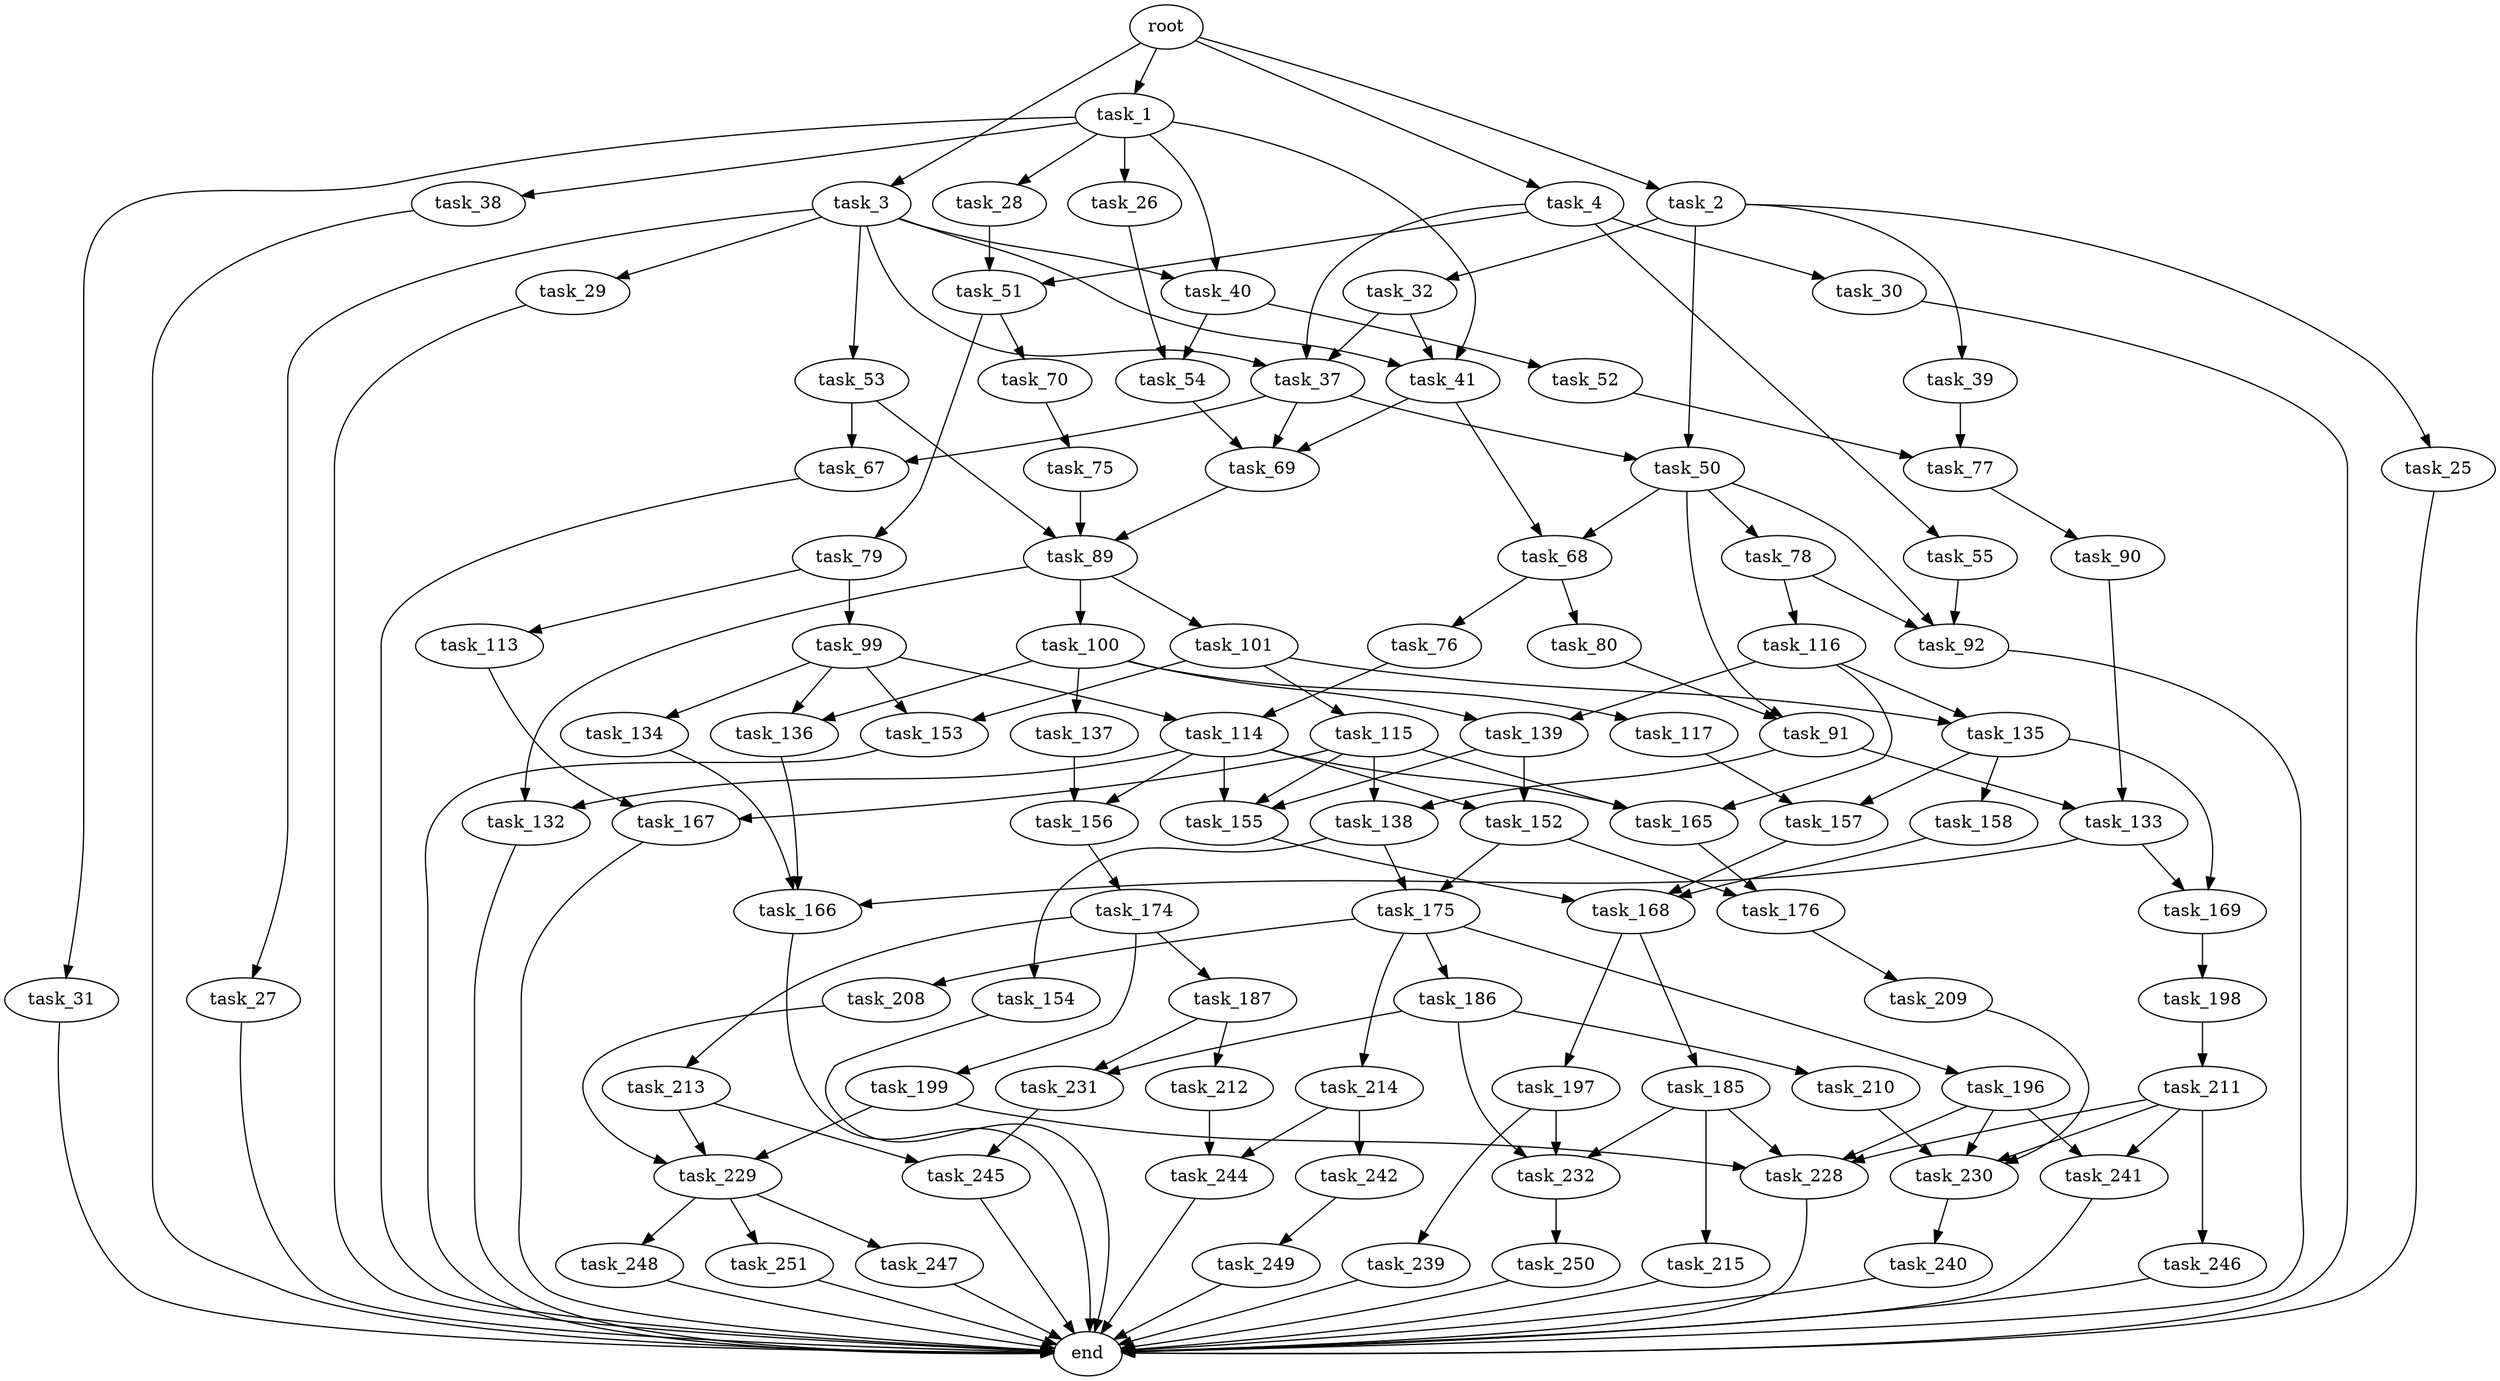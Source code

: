 digraph G {
  root [size="0.000000"];
  task_1 [size="3265860359.000000"];
  task_2 [size="134217728000.000000"];
  task_3 [size="463017443778.000000"];
  task_4 [size="30902322588.000000"];
  task_26 [size="8589934592.000000"];
  task_28 [size="28991029248.000000"];
  task_31 [size="4427209658.000000"];
  task_38 [size="329632652908.000000"];
  task_40 [size="317757339026.000000"];
  task_41 [size="174940217227.000000"];
  task_25 [size="286797451376.000000"];
  task_32 [size="266863238054.000000"];
  task_39 [size="56198881559.000000"];
  task_50 [size="89746334806.000000"];
  task_27 [size="782757789696.000000"];
  task_29 [size="368293445632.000000"];
  task_37 [size="1073741824000.000000"];
  task_53 [size="28991029248.000000"];
  task_30 [size="992675446360.000000"];
  task_51 [size="26810672067.000000"];
  task_55 [size="3881958787.000000"];
  end [size="0.000000"];
  task_54 [size="128229483173.000000"];
  task_67 [size="23510409372.000000"];
  task_69 [size="8160299362.000000"];
  task_77 [size="1073741824000.000000"];
  task_52 [size="69309186367.000000"];
  task_68 [size="1073741824000.000000"];
  task_78 [size="104694768059.000000"];
  task_91 [size="134217728000.000000"];
  task_92 [size="327695229509.000000"];
  task_70 [size="16543112208.000000"];
  task_79 [size="231928233984.000000"];
  task_89 [size="136102754160.000000"];
  task_76 [size="368293445632.000000"];
  task_80 [size="593719206814.000000"];
  task_75 [size="453163448117.000000"];
  task_114 [size="837562095846.000000"];
  task_90 [size="549755813888.000000"];
  task_116 [size="8589934592.000000"];
  task_99 [size="23925910788.000000"];
  task_113 [size="624206555440.000000"];
  task_100 [size="1073741824000.000000"];
  task_101 [size="68719476736.000000"];
  task_132 [size="87164174135.000000"];
  task_133 [size="134642473157.000000"];
  task_138 [size="1924287944.000000"];
  task_134 [size="46390748541.000000"];
  task_136 [size="40099963621.000000"];
  task_153 [size="3654630680.000000"];
  task_117 [size="133427256681.000000"];
  task_137 [size="5279380348.000000"];
  task_139 [size="115426261256.000000"];
  task_115 [size="28991029248.000000"];
  task_135 [size="16303061550.000000"];
  task_167 [size="633494874480.000000"];
  task_152 [size="440863522873.000000"];
  task_155 [size="24535945575.000000"];
  task_156 [size="1073741824000.000000"];
  task_165 [size="782757789696.000000"];
  task_157 [size="43482031668.000000"];
  task_166 [size="1073741824000.000000"];
  task_169 [size="534689494766.000000"];
  task_158 [size="368293445632.000000"];
  task_154 [size="2019515334.000000"];
  task_175 [size="242782646352.000000"];
  task_176 [size="2463565718.000000"];
  task_168 [size="458120123648.000000"];
  task_174 [size="17392519064.000000"];
  task_185 [size="5382590359.000000"];
  task_197 [size="44862311326.000000"];
  task_198 [size="549755813888.000000"];
  task_187 [size="1929813562.000000"];
  task_199 [size="48018852568.000000"];
  task_213 [size="8589934592.000000"];
  task_186 [size="28991029248.000000"];
  task_196 [size="231928233984.000000"];
  task_208 [size="549755813888.000000"];
  task_214 [size="191818053477.000000"];
  task_209 [size="1073741824000.000000"];
  task_215 [size="10131425540.000000"];
  task_228 [size="12375657214.000000"];
  task_232 [size="203546088671.000000"];
  task_210 [size="133757543462.000000"];
  task_231 [size="368293445632.000000"];
  task_212 [size="3676870501.000000"];
  task_230 [size="475213585320.000000"];
  task_241 [size="417893842868.000000"];
  task_239 [size="40259838744.000000"];
  task_211 [size="35531724774.000000"];
  task_229 [size="368293445632.000000"];
  task_246 [size="861817252.000000"];
  task_244 [size="1073741824000.000000"];
  task_245 [size="134217728000.000000"];
  task_242 [size="231928233984.000000"];
  task_247 [size="549755813888.000000"];
  task_248 [size="782757789696.000000"];
  task_251 [size="226133371515.000000"];
  task_240 [size="85968775231.000000"];
  task_250 [size="3323174003.000000"];
  task_249 [size="4128743482.000000"];

  root -> task_1 [size="1.000000"];
  root -> task_2 [size="1.000000"];
  root -> task_3 [size="1.000000"];
  root -> task_4 [size="1.000000"];
  task_1 -> task_26 [size="75497472.000000"];
  task_1 -> task_28 [size="75497472.000000"];
  task_1 -> task_31 [size="75497472.000000"];
  task_1 -> task_38 [size="75497472.000000"];
  task_1 -> task_40 [size="75497472.000000"];
  task_1 -> task_41 [size="75497472.000000"];
  task_2 -> task_25 [size="209715200.000000"];
  task_2 -> task_32 [size="209715200.000000"];
  task_2 -> task_39 [size="209715200.000000"];
  task_2 -> task_50 [size="209715200.000000"];
  task_3 -> task_27 [size="301989888.000000"];
  task_3 -> task_29 [size="301989888.000000"];
  task_3 -> task_37 [size="301989888.000000"];
  task_3 -> task_40 [size="301989888.000000"];
  task_3 -> task_41 [size="301989888.000000"];
  task_3 -> task_53 [size="301989888.000000"];
  task_4 -> task_30 [size="536870912.000000"];
  task_4 -> task_37 [size="536870912.000000"];
  task_4 -> task_51 [size="536870912.000000"];
  task_4 -> task_55 [size="536870912.000000"];
  task_26 -> task_54 [size="33554432.000000"];
  task_28 -> task_51 [size="75497472.000000"];
  task_31 -> end [size="1.000000"];
  task_38 -> end [size="1.000000"];
  task_40 -> task_52 [size="209715200.000000"];
  task_40 -> task_54 [size="209715200.000000"];
  task_41 -> task_68 [size="301989888.000000"];
  task_41 -> task_69 [size="301989888.000000"];
  task_25 -> end [size="1.000000"];
  task_32 -> task_37 [size="301989888.000000"];
  task_32 -> task_41 [size="301989888.000000"];
  task_39 -> task_77 [size="209715200.000000"];
  task_50 -> task_68 [size="411041792.000000"];
  task_50 -> task_78 [size="411041792.000000"];
  task_50 -> task_91 [size="411041792.000000"];
  task_50 -> task_92 [size="411041792.000000"];
  task_27 -> end [size="1.000000"];
  task_29 -> end [size="1.000000"];
  task_37 -> task_50 [size="838860800.000000"];
  task_37 -> task_67 [size="838860800.000000"];
  task_37 -> task_69 [size="838860800.000000"];
  task_53 -> task_67 [size="75497472.000000"];
  task_53 -> task_89 [size="75497472.000000"];
  task_30 -> end [size="1.000000"];
  task_51 -> task_70 [size="33554432.000000"];
  task_51 -> task_79 [size="33554432.000000"];
  task_55 -> task_92 [size="411041792.000000"];
  task_54 -> task_69 [size="411041792.000000"];
  task_67 -> end [size="1.000000"];
  task_69 -> task_89 [size="209715200.000000"];
  task_77 -> task_90 [size="838860800.000000"];
  task_52 -> task_77 [size="209715200.000000"];
  task_68 -> task_76 [size="838860800.000000"];
  task_68 -> task_80 [size="838860800.000000"];
  task_78 -> task_92 [size="411041792.000000"];
  task_78 -> task_116 [size="411041792.000000"];
  task_91 -> task_133 [size="209715200.000000"];
  task_91 -> task_138 [size="209715200.000000"];
  task_92 -> end [size="1.000000"];
  task_70 -> task_75 [size="301989888.000000"];
  task_79 -> task_99 [size="301989888.000000"];
  task_79 -> task_113 [size="301989888.000000"];
  task_89 -> task_100 [size="301989888.000000"];
  task_89 -> task_101 [size="301989888.000000"];
  task_89 -> task_132 [size="301989888.000000"];
  task_76 -> task_114 [size="411041792.000000"];
  task_80 -> task_91 [size="411041792.000000"];
  task_75 -> task_89 [size="679477248.000000"];
  task_114 -> task_132 [size="679477248.000000"];
  task_114 -> task_152 [size="679477248.000000"];
  task_114 -> task_155 [size="679477248.000000"];
  task_114 -> task_156 [size="679477248.000000"];
  task_114 -> task_165 [size="679477248.000000"];
  task_90 -> task_133 [size="536870912.000000"];
  task_116 -> task_135 [size="33554432.000000"];
  task_116 -> task_139 [size="33554432.000000"];
  task_116 -> task_165 [size="33554432.000000"];
  task_99 -> task_114 [size="411041792.000000"];
  task_99 -> task_134 [size="411041792.000000"];
  task_99 -> task_136 [size="411041792.000000"];
  task_99 -> task_153 [size="411041792.000000"];
  task_113 -> task_167 [size="536870912.000000"];
  task_100 -> task_117 [size="838860800.000000"];
  task_100 -> task_136 [size="838860800.000000"];
  task_100 -> task_137 [size="838860800.000000"];
  task_100 -> task_139 [size="838860800.000000"];
  task_101 -> task_115 [size="134217728.000000"];
  task_101 -> task_135 [size="134217728.000000"];
  task_101 -> task_153 [size="134217728.000000"];
  task_132 -> end [size="1.000000"];
  task_133 -> task_166 [size="209715200.000000"];
  task_133 -> task_169 [size="209715200.000000"];
  task_138 -> task_154 [size="33554432.000000"];
  task_138 -> task_175 [size="33554432.000000"];
  task_134 -> task_166 [size="838860800.000000"];
  task_136 -> task_166 [size="33554432.000000"];
  task_153 -> end [size="1.000000"];
  task_117 -> task_157 [size="301989888.000000"];
  task_137 -> task_156 [size="134217728.000000"];
  task_139 -> task_152 [size="411041792.000000"];
  task_139 -> task_155 [size="411041792.000000"];
  task_115 -> task_138 [size="75497472.000000"];
  task_115 -> task_155 [size="75497472.000000"];
  task_115 -> task_165 [size="75497472.000000"];
  task_115 -> task_167 [size="75497472.000000"];
  task_135 -> task_157 [size="33554432.000000"];
  task_135 -> task_158 [size="33554432.000000"];
  task_135 -> task_169 [size="33554432.000000"];
  task_167 -> end [size="1.000000"];
  task_152 -> task_175 [size="301989888.000000"];
  task_152 -> task_176 [size="301989888.000000"];
  task_155 -> task_168 [size="838860800.000000"];
  task_156 -> task_174 [size="838860800.000000"];
  task_165 -> task_176 [size="679477248.000000"];
  task_157 -> task_168 [size="679477248.000000"];
  task_166 -> end [size="1.000000"];
  task_169 -> task_198 [size="411041792.000000"];
  task_158 -> task_168 [size="411041792.000000"];
  task_154 -> end [size="1.000000"];
  task_175 -> task_186 [size="209715200.000000"];
  task_175 -> task_196 [size="209715200.000000"];
  task_175 -> task_208 [size="209715200.000000"];
  task_175 -> task_214 [size="209715200.000000"];
  task_176 -> task_209 [size="134217728.000000"];
  task_168 -> task_185 [size="838860800.000000"];
  task_168 -> task_197 [size="838860800.000000"];
  task_174 -> task_187 [size="411041792.000000"];
  task_174 -> task_199 [size="411041792.000000"];
  task_174 -> task_213 [size="411041792.000000"];
  task_185 -> task_215 [size="209715200.000000"];
  task_185 -> task_228 [size="209715200.000000"];
  task_185 -> task_232 [size="209715200.000000"];
  task_197 -> task_232 [size="33554432.000000"];
  task_197 -> task_239 [size="33554432.000000"];
  task_198 -> task_211 [size="536870912.000000"];
  task_187 -> task_212 [size="209715200.000000"];
  task_187 -> task_231 [size="209715200.000000"];
  task_199 -> task_228 [size="75497472.000000"];
  task_199 -> task_229 [size="75497472.000000"];
  task_213 -> task_229 [size="33554432.000000"];
  task_213 -> task_245 [size="33554432.000000"];
  task_186 -> task_210 [size="75497472.000000"];
  task_186 -> task_231 [size="75497472.000000"];
  task_186 -> task_232 [size="75497472.000000"];
  task_196 -> task_228 [size="301989888.000000"];
  task_196 -> task_230 [size="301989888.000000"];
  task_196 -> task_241 [size="301989888.000000"];
  task_208 -> task_229 [size="536870912.000000"];
  task_214 -> task_242 [size="301989888.000000"];
  task_214 -> task_244 [size="301989888.000000"];
  task_209 -> task_230 [size="838860800.000000"];
  task_215 -> end [size="1.000000"];
  task_228 -> end [size="1.000000"];
  task_232 -> task_250 [size="209715200.000000"];
  task_210 -> task_230 [size="411041792.000000"];
  task_231 -> task_245 [size="411041792.000000"];
  task_212 -> task_244 [size="75497472.000000"];
  task_230 -> task_240 [size="411041792.000000"];
  task_241 -> end [size="1.000000"];
  task_239 -> end [size="1.000000"];
  task_211 -> task_228 [size="679477248.000000"];
  task_211 -> task_230 [size="679477248.000000"];
  task_211 -> task_241 [size="679477248.000000"];
  task_211 -> task_246 [size="679477248.000000"];
  task_229 -> task_247 [size="411041792.000000"];
  task_229 -> task_248 [size="411041792.000000"];
  task_229 -> task_251 [size="411041792.000000"];
  task_246 -> end [size="1.000000"];
  task_244 -> end [size="1.000000"];
  task_245 -> end [size="1.000000"];
  task_242 -> task_249 [size="301989888.000000"];
  task_247 -> end [size="1.000000"];
  task_248 -> end [size="1.000000"];
  task_251 -> end [size="1.000000"];
  task_240 -> end [size="1.000000"];
  task_250 -> end [size="1.000000"];
  task_249 -> end [size="1.000000"];
}
